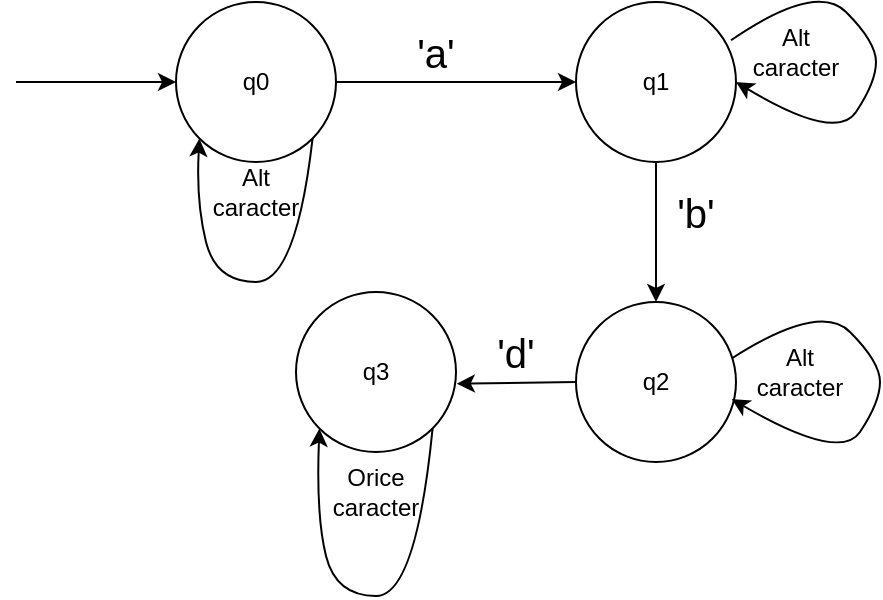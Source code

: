 <mxfile version="26.0.16">
  <diagram name="Pagină-1" id="7Mw6Big4B0a8fydghSE1">
    <mxGraphModel dx="685" dy="418" grid="1" gridSize="10" guides="1" tooltips="1" connect="1" arrows="1" fold="1" page="1" pageScale="1" pageWidth="827" pageHeight="1169" math="0" shadow="0">
      <root>
        <mxCell id="0" />
        <mxCell id="1" parent="0" />
        <mxCell id="UhKrcw9S3NwvpVfWal7V-1" value="q0" style="ellipse;whiteSpace=wrap;html=1;aspect=fixed;" vertex="1" parent="1">
          <mxGeometry x="120" y="60" width="80" height="80" as="geometry" />
        </mxCell>
        <mxCell id="UhKrcw9S3NwvpVfWal7V-2" value="q1" style="ellipse;whiteSpace=wrap;html=1;aspect=fixed;" vertex="1" parent="1">
          <mxGeometry x="320" y="60" width="80" height="80" as="geometry" />
        </mxCell>
        <mxCell id="UhKrcw9S3NwvpVfWal7V-3" value="q2" style="ellipse;whiteSpace=wrap;html=1;aspect=fixed;" vertex="1" parent="1">
          <mxGeometry x="320" y="210" width="80" height="80" as="geometry" />
        </mxCell>
        <mxCell id="UhKrcw9S3NwvpVfWal7V-4" value="q3" style="ellipse;whiteSpace=wrap;html=1;aspect=fixed;" vertex="1" parent="1">
          <mxGeometry x="180" y="205" width="80" height="80" as="geometry" />
        </mxCell>
        <mxCell id="UhKrcw9S3NwvpVfWal7V-5" value="" style="endArrow=classic;html=1;rounded=0;exitX=1;exitY=0.5;exitDx=0;exitDy=0;entryX=0;entryY=0.5;entryDx=0;entryDy=0;" edge="1" parent="1" source="UhKrcw9S3NwvpVfWal7V-1" target="UhKrcw9S3NwvpVfWal7V-2">
          <mxGeometry width="50" height="50" relative="1" as="geometry">
            <mxPoint x="230" y="110" as="sourcePoint" />
            <mxPoint x="280" y="60" as="targetPoint" />
          </mxGeometry>
        </mxCell>
        <mxCell id="UhKrcw9S3NwvpVfWal7V-6" value="&#39;a&#39;" style="text;html=1;align=center;verticalAlign=middle;whiteSpace=wrap;rounded=0;fontSize=20;" vertex="1" parent="1">
          <mxGeometry x="220" y="70" width="60" height="30" as="geometry" />
        </mxCell>
        <mxCell id="UhKrcw9S3NwvpVfWal7V-7" value="" style="curved=1;endArrow=classic;html=1;rounded=0;entryX=0;entryY=1;entryDx=0;entryDy=0;exitX=1;exitY=1;exitDx=0;exitDy=0;" edge="1" parent="1" source="UhKrcw9S3NwvpVfWal7V-1" target="UhKrcw9S3NwvpVfWal7V-1">
          <mxGeometry width="50" height="50" relative="1" as="geometry">
            <mxPoint x="130" y="210" as="sourcePoint" />
            <mxPoint x="180" y="160" as="targetPoint" />
            <Array as="points">
              <mxPoint x="180" y="200" />
              <mxPoint x="140" y="200" />
              <mxPoint x="130" y="160" />
            </Array>
          </mxGeometry>
        </mxCell>
        <mxCell id="UhKrcw9S3NwvpVfWal7V-8" value="Alt caracter" style="text;html=1;align=center;verticalAlign=middle;whiteSpace=wrap;rounded=0;" vertex="1" parent="1">
          <mxGeometry x="130" y="140" width="60" height="30" as="geometry" />
        </mxCell>
        <mxCell id="UhKrcw9S3NwvpVfWal7V-9" value="" style="curved=1;endArrow=classic;html=1;rounded=0;entryX=1;entryY=0.5;entryDx=0;entryDy=0;exitX=0.969;exitY=0.239;exitDx=0;exitDy=0;exitPerimeter=0;" edge="1" parent="1" source="UhKrcw9S3NwvpVfWal7V-2" target="UhKrcw9S3NwvpVfWal7V-2">
          <mxGeometry width="50" height="50" relative="1" as="geometry">
            <mxPoint x="508" y="70" as="sourcePoint" />
            <mxPoint x="452" y="70" as="targetPoint" />
            <Array as="points">
              <mxPoint x="440" y="50" />
              <mxPoint x="470" y="80" />
              <mxPoint x="470" y="100" />
              <mxPoint x="450" y="130" />
            </Array>
          </mxGeometry>
        </mxCell>
        <mxCell id="UhKrcw9S3NwvpVfWal7V-11" value="" style="endArrow=classic;html=1;rounded=0;entryX=0.5;entryY=0;entryDx=0;entryDy=0;exitX=0.5;exitY=1;exitDx=0;exitDy=0;" edge="1" parent="1" source="UhKrcw9S3NwvpVfWal7V-2" target="UhKrcw9S3NwvpVfWal7V-3">
          <mxGeometry width="50" height="50" relative="1" as="geometry">
            <mxPoint x="300" y="200" as="sourcePoint" />
            <mxPoint x="350" y="150" as="targetPoint" />
          </mxGeometry>
        </mxCell>
        <mxCell id="UhKrcw9S3NwvpVfWal7V-12" value="&#39;b&#39;" style="text;html=1;align=center;verticalAlign=middle;whiteSpace=wrap;rounded=0;fontSize=20;" vertex="1" parent="1">
          <mxGeometry x="350" y="150" width="60" height="30" as="geometry" />
        </mxCell>
        <mxCell id="UhKrcw9S3NwvpVfWal7V-13" value="Alt caracter" style="text;html=1;align=center;verticalAlign=middle;whiteSpace=wrap;rounded=0;" vertex="1" parent="1">
          <mxGeometry x="400" y="70" width="60" height="30" as="geometry" />
        </mxCell>
        <mxCell id="UhKrcw9S3NwvpVfWal7V-14" value="" style="curved=1;endArrow=classic;html=1;rounded=0;entryX=0.973;entryY=0.607;entryDx=0;entryDy=0;exitX=0.973;exitY=0.353;exitDx=0;exitDy=0;exitPerimeter=0;entryPerimeter=0;" edge="1" parent="1" source="UhKrcw9S3NwvpVfWal7V-3" target="UhKrcw9S3NwvpVfWal7V-3">
          <mxGeometry width="50" height="50" relative="1" as="geometry">
            <mxPoint x="400" y="239" as="sourcePoint" />
            <mxPoint x="402" y="260" as="targetPoint" />
            <Array as="points">
              <mxPoint x="442" y="210" />
              <mxPoint x="472" y="240" />
              <mxPoint x="472" y="260" />
              <mxPoint x="452" y="290" />
            </Array>
          </mxGeometry>
        </mxCell>
        <mxCell id="UhKrcw9S3NwvpVfWal7V-15" value="Alt caracter" style="text;html=1;align=center;verticalAlign=middle;whiteSpace=wrap;rounded=0;" vertex="1" parent="1">
          <mxGeometry x="402" y="230" width="60" height="30" as="geometry" />
        </mxCell>
        <mxCell id="UhKrcw9S3NwvpVfWal7V-18" value="" style="endArrow=classic;html=1;rounded=0;exitX=0;exitY=0.5;exitDx=0;exitDy=0;entryX=1.005;entryY=0.573;entryDx=0;entryDy=0;entryPerimeter=0;" edge="1" parent="1" source="UhKrcw9S3NwvpVfWal7V-3" target="UhKrcw9S3NwvpVfWal7V-4">
          <mxGeometry width="50" height="50" relative="1" as="geometry">
            <mxPoint x="270" y="270" as="sourcePoint" />
            <mxPoint x="320" y="220" as="targetPoint" />
          </mxGeometry>
        </mxCell>
        <mxCell id="UhKrcw9S3NwvpVfWal7V-19" value="&#39;d&#39;" style="text;html=1;align=center;verticalAlign=middle;whiteSpace=wrap;rounded=0;fontSize=20;" vertex="1" parent="1">
          <mxGeometry x="260" y="220" width="60" height="30" as="geometry" />
        </mxCell>
        <mxCell id="UhKrcw9S3NwvpVfWal7V-20" value="" style="curved=1;endArrow=classic;html=1;rounded=0;entryX=0;entryY=1;entryDx=0;entryDy=0;exitX=1;exitY=1;exitDx=0;exitDy=0;" edge="1" parent="1" source="UhKrcw9S3NwvpVfWal7V-4" target="UhKrcw9S3NwvpVfWal7V-4">
          <mxGeometry width="50" height="50" relative="1" as="geometry">
            <mxPoint x="248" y="285" as="sourcePoint" />
            <mxPoint x="192" y="285" as="targetPoint" />
            <Array as="points">
              <mxPoint x="240" y="357" />
              <mxPoint x="200" y="357" />
              <mxPoint x="190" y="317" />
            </Array>
          </mxGeometry>
        </mxCell>
        <mxCell id="UhKrcw9S3NwvpVfWal7V-21" value="Orice caracter" style="text;html=1;align=center;verticalAlign=middle;whiteSpace=wrap;rounded=0;" vertex="1" parent="1">
          <mxGeometry x="190" y="290" width="60" height="30" as="geometry" />
        </mxCell>
        <mxCell id="UhKrcw9S3NwvpVfWal7V-22" value="" style="endArrow=classic;html=1;rounded=0;entryX=0;entryY=0.5;entryDx=0;entryDy=0;" edge="1" parent="1" target="UhKrcw9S3NwvpVfWal7V-1">
          <mxGeometry width="50" height="50" relative="1" as="geometry">
            <mxPoint x="40" y="100" as="sourcePoint" />
            <mxPoint x="90" y="90" as="targetPoint" />
          </mxGeometry>
        </mxCell>
      </root>
    </mxGraphModel>
  </diagram>
</mxfile>
